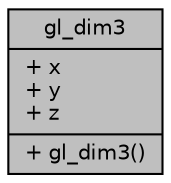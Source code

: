 digraph "gl_dim3"
{
  edge [fontname="Helvetica",fontsize="10",labelfontname="Helvetica",labelfontsize="10"];
  node [fontname="Helvetica",fontsize="10",shape=record];
  Node1 [label="{gl_dim3\n|+ x\l+ y\l+ z\l|+ gl_dim3()\l}",height=0.2,width=0.4,color="black", fillcolor="grey75", style="filled", fontcolor="black"];
}
